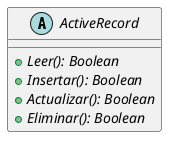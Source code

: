 @startuml
    abstract class ActiveRecord{
        {abstract} +Leer(): Boolean
        {abstract} +Insertar(): Boolean
        {abstract} +Actualizar(): Boolean
        {abstract} +Eliminar(): Boolean
    }
@enduml